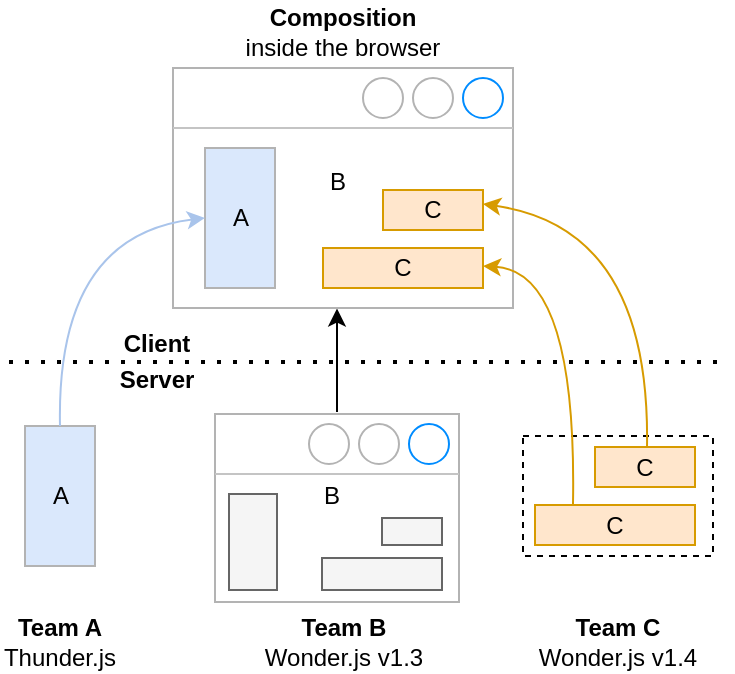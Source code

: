 <mxfile version="19.0.3" type="device"><diagram id="Giufdeo9d5U69QfrdCp2" name="Page-1"><mxGraphModel dx="484" dy="597" grid="0" gridSize="10" guides="1" tooltips="1" connect="1" arrows="1" fold="1" page="1" pageScale="1" pageWidth="370" pageHeight="345" math="0" shadow="0"><root><mxCell id="0"/><mxCell id="1" parent="0"/><mxCell id="xdJNFvZbX-lLzsOARVEi-24" style="edgeStyle=orthogonalEdgeStyle;rounded=0;orthogonalLoop=1;jettySize=auto;html=1;" parent="1" edge="1"><mxGeometry relative="1" as="geometry"><mxPoint x="172.5" y="158.286" as="targetPoint"/><mxPoint x="172.5" y="210" as="sourcePoint"/></mxGeometry></mxCell><mxCell id="xdJNFvZbX-lLzsOARVEi-1" value="" style="strokeWidth=1;shadow=0;dashed=0;align=center;html=1;shape=mxgraph.mockup.containers.window;align=left;verticalAlign=top;spacingLeft=8;strokeColor2=#008cff;strokeColor3=#c4c4c4;fontColor=#666666;mainText=;fontSize=17;labelBackgroundColor=none;strokeColor=#B3B3B3;" parent="1" vertex="1"><mxGeometry x="111.5" y="211" width="122" height="94" as="geometry"/></mxCell><mxCell id="xdJNFvZbX-lLzsOARVEi-2" value="" style="rounded=0;whiteSpace=wrap;html=1;fontColor=#333333;strokeColor=#666666;fillColor=#f5f5f5;" parent="1" vertex="1"><mxGeometry x="118.5" y="251" width="24" height="48" as="geometry"/></mxCell><mxCell id="xdJNFvZbX-lLzsOARVEi-3" value="" style="rounded=0;whiteSpace=wrap;html=1;strokeColor=#666666;fillColor=#f5f5f5;fontColor=#333333;" parent="1" vertex="1"><mxGeometry x="195" y="263" width="30" height="13.5" as="geometry"/></mxCell><mxCell id="xdJNFvZbX-lLzsOARVEi-4" value="" style="rounded=0;whiteSpace=wrap;html=1;strokeColor=#666666;fillColor=#f5f5f5;fontColor=#333333;" parent="1" vertex="1"><mxGeometry x="165" y="283" width="60" height="16" as="geometry"/></mxCell><mxCell id="xdJNFvZbX-lLzsOARVEi-5" value="B" style="text;html=1;strokeColor=none;fillColor=none;align=center;verticalAlign=middle;whiteSpace=wrap;rounded=0;" parent="1" vertex="1"><mxGeometry x="160.5" y="244" width="18" height="16" as="geometry"/></mxCell><mxCell id="xdJNFvZbX-lLzsOARVEi-6" value="" style="rounded=0;whiteSpace=wrap;html=1;strokeColor=#d79b00;fillColor=#ffe6cc;" parent="1" vertex="1"><mxGeometry x="301.5" y="227.5" width="50" height="20" as="geometry"/></mxCell><mxCell id="xdJNFvZbX-lLzsOARVEi-7" value="" style="rounded=0;whiteSpace=wrap;html=1;strokeColor=#d79b00;fillColor=#ffe6cc;" parent="1" vertex="1"><mxGeometry x="271.5" y="256.5" width="80" height="20" as="geometry"/></mxCell><mxCell id="xdJNFvZbX-lLzsOARVEi-8" value="C" style="text;html=1;strokeColor=none;fillColor=#ffe6cc;align=center;verticalAlign=middle;whiteSpace=wrap;rounded=0;" parent="1" vertex="1"><mxGeometry x="319" y="231.5" width="15" height="12" as="geometry"/></mxCell><mxCell id="xdJNFvZbX-lLzsOARVEi-9" value="C" style="text;html=1;strokeColor=none;fillColor=#ffe6cc;align=center;verticalAlign=middle;whiteSpace=wrap;rounded=0;" parent="1" vertex="1"><mxGeometry x="304" y="260.5" width="15" height="12" as="geometry"/></mxCell><mxCell id="xdJNFvZbX-lLzsOARVEi-10" value="" style="rounded=0;whiteSpace=wrap;html=1;fontColor=#3399FF;strokeColor=#B3B3B3;fillColor=#DAE8FC;" parent="1" vertex="1"><mxGeometry x="16.5" y="217" width="35" height="70" as="geometry"/></mxCell><mxCell id="xdJNFvZbX-lLzsOARVEi-11" value="A" style="text;html=1;strokeColor=none;fillColor=none;align=center;verticalAlign=middle;whiteSpace=wrap;rounded=0;fontColor=#000000;" parent="1" vertex="1"><mxGeometry x="27.5" y="242.5" width="13" height="19" as="geometry"/></mxCell><mxCell id="xdJNFvZbX-lLzsOARVEi-12" value="" style="verticalLabelPosition=bottom;verticalAlign=top;html=1;shape=mxgraph.basic.rect;fillColor2=none;strokeWidth=1;size=20;indent=5;fillColor=none;dashed=1;" parent="1" vertex="1"><mxGeometry x="265.5" y="222" width="95" height="60" as="geometry"/></mxCell><mxCell id="xdJNFvZbX-lLzsOARVEi-13" value="" style="strokeWidth=1;shadow=0;dashed=0;align=center;html=1;shape=mxgraph.mockup.containers.window;align=left;verticalAlign=top;spacingLeft=8;strokeColor2=#008cff;strokeColor3=#c4c4c4;fontColor=#666666;mainText=;fontSize=17;labelBackgroundColor=none;strokeColor=#B3B3B3;" parent="1" vertex="1"><mxGeometry x="90.5" y="38" width="170" height="120" as="geometry"/></mxCell><mxCell id="xdJNFvZbX-lLzsOARVEi-14" value="" style="rounded=0;whiteSpace=wrap;html=1;fontColor=#3399FF;strokeColor=#B3B3B3;fillColor=#DAE8FC;" parent="1" vertex="1"><mxGeometry x="106.5" y="78" width="35" height="70" as="geometry"/></mxCell><mxCell id="xdJNFvZbX-lLzsOARVEi-15" value="" style="rounded=0;whiteSpace=wrap;html=1;strokeColor=#d79b00;fillColor=#ffe6cc;" parent="1" vertex="1"><mxGeometry x="195.5" y="99" width="50" height="20" as="geometry"/></mxCell><mxCell id="xdJNFvZbX-lLzsOARVEi-16" value="" style="rounded=0;whiteSpace=wrap;html=1;strokeColor=#d79b00;fillColor=#ffe6cc;" parent="1" vertex="1"><mxGeometry x="165.5" y="128" width="80" height="20" as="geometry"/></mxCell><mxCell id="xdJNFvZbX-lLzsOARVEi-17" value="A" style="text;html=1;strokeColor=none;fillColor=none;align=center;verticalAlign=middle;whiteSpace=wrap;rounded=0;fontColor=#000000;" parent="1" vertex="1"><mxGeometry x="117.5" y="103.5" width="13" height="19" as="geometry"/></mxCell><mxCell id="xdJNFvZbX-lLzsOARVEi-18" value="C" style="text;html=1;strokeColor=none;fillColor=#ffe6cc;align=center;verticalAlign=middle;whiteSpace=wrap;rounded=0;" parent="1" vertex="1"><mxGeometry x="213" y="103" width="15" height="12" as="geometry"/></mxCell><mxCell id="xdJNFvZbX-lLzsOARVEi-19" value="C" style="text;html=1;strokeColor=none;fillColor=#ffe6cc;align=center;verticalAlign=middle;whiteSpace=wrap;rounded=0;" parent="1" vertex="1"><mxGeometry x="198" y="132" width="15" height="12" as="geometry"/></mxCell><mxCell id="xdJNFvZbX-lLzsOARVEi-20" value="B" style="text;html=1;strokeColor=none;fillColor=none;align=center;verticalAlign=middle;whiteSpace=wrap;rounded=0;" parent="1" vertex="1"><mxGeometry x="163.5" y="87" width="18" height="16" as="geometry"/></mxCell><mxCell id="xdJNFvZbX-lLzsOARVEi-21" value="&lt;b&gt;Composition&lt;/b&gt;&lt;br&gt;inside the browser" style="text;html=1;strokeColor=none;fillColor=none;align=center;verticalAlign=middle;whiteSpace=wrap;rounded=0;dashed=1;" parent="1" vertex="1"><mxGeometry x="105" y="4" width="141" height="31" as="geometry"/></mxCell><mxCell id="xdJNFvZbX-lLzsOARVEi-22" value="" style="endArrow=none;dashed=1;html=1;dashPattern=1 3;strokeWidth=2;rounded=0;" parent="1" edge="1"><mxGeometry width="50" height="50" relative="1" as="geometry"><mxPoint x="8.5" y="185" as="sourcePoint"/><mxPoint x="368.5" y="185" as="targetPoint"/></mxGeometry></mxCell><mxCell id="xdJNFvZbX-lLzsOARVEi-23" value="" style="curved=1;endArrow=classic;html=1;rounded=0;strokeColor=#D79B00;" parent="1" edge="1"><mxGeometry width="50" height="50" relative="1" as="geometry"><mxPoint x="327.5" y="228" as="sourcePoint"/><mxPoint x="245.5" y="106" as="targetPoint"/><Array as="points"><mxPoint x="329.5" y="118"/></Array></mxGeometry></mxCell><mxCell id="xdJNFvZbX-lLzsOARVEi-25" value="" style="curved=1;endArrow=classic;html=1;rounded=0;strokeColor=#D79B00;" parent="1" edge="1"><mxGeometry width="50" height="50" relative="1" as="geometry"><mxPoint x="290.5" y="256" as="sourcePoint"/><mxPoint x="245.5" y="137" as="targetPoint"/><Array as="points"><mxPoint x="292.5" y="140"/></Array></mxGeometry></mxCell><mxCell id="xdJNFvZbX-lLzsOARVEi-26" value="" style="curved=1;endArrow=classic;html=1;rounded=0;strokeColor=#A9C4EB;exitX=0.5;exitY=0;exitDx=0;exitDy=0;entryX=0;entryY=0.5;entryDx=0;entryDy=0;" parent="1" source="xdJNFvZbX-lLzsOARVEi-10" target="xdJNFvZbX-lLzsOARVEi-14" edge="1"><mxGeometry width="50" height="50" relative="1" as="geometry"><mxPoint x="247.5" y="259" as="sourcePoint"/><mxPoint x="297.5" y="209" as="targetPoint"/><Array as="points"><mxPoint x="32" y="122"/></Array></mxGeometry></mxCell><mxCell id="xdJNFvZbX-lLzsOARVEi-27" value="&lt;b&gt;Team A&lt;/b&gt;&lt;br&gt;Thunder.js" style="text;html=1;strokeColor=none;fillColor=none;align=center;verticalAlign=middle;whiteSpace=wrap;rounded=0;" parent="1" vertex="1"><mxGeometry x="4" y="310" width="60" height="30" as="geometry"/></mxCell><mxCell id="xdJNFvZbX-lLzsOARVEi-28" value="&lt;b&gt;Team B&lt;/b&gt;&lt;br&gt;Wonder.js v1.3" style="text;html=1;strokeColor=none;fillColor=none;align=center;verticalAlign=middle;whiteSpace=wrap;rounded=0;" parent="1" vertex="1"><mxGeometry x="132.5" y="310" width="86" height="30" as="geometry"/></mxCell><mxCell id="xdJNFvZbX-lLzsOARVEi-30" value="&lt;b&gt;Team C&lt;/b&gt;&lt;br&gt;Wonder.js v1.4" style="text;html=1;strokeColor=none;fillColor=none;align=center;verticalAlign=middle;whiteSpace=wrap;rounded=0;" parent="1" vertex="1"><mxGeometry x="270" y="310" width="86" height="30" as="geometry"/></mxCell><mxCell id="xdJNFvZbX-lLzsOARVEi-31" value="&lt;b&gt;Client&lt;/b&gt;" style="text;html=1;strokeColor=none;fillColor=none;align=center;verticalAlign=middle;whiteSpace=wrap;rounded=0;" parent="1" vertex="1"><mxGeometry x="57.5" y="166" width="49" height="19" as="geometry"/></mxCell><mxCell id="xdJNFvZbX-lLzsOARVEi-32" value="&lt;b&gt;Server&lt;/b&gt;" style="text;html=1;strokeColor=none;fillColor=none;align=center;verticalAlign=middle;whiteSpace=wrap;rounded=0;" parent="1" vertex="1"><mxGeometry x="57.5" y="184" width="49" height="19" as="geometry"/></mxCell></root></mxGraphModel></diagram></mxfile>